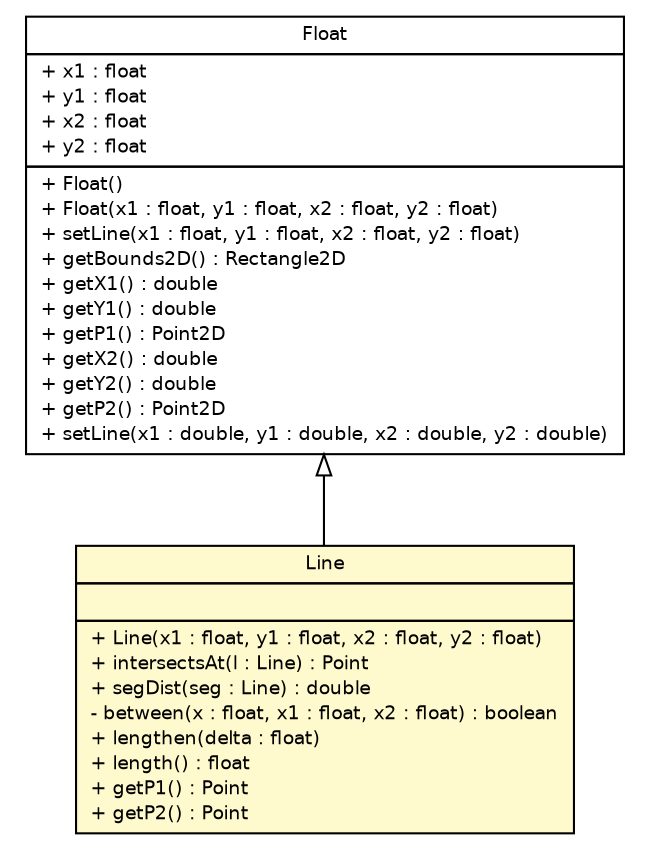 #!/usr/local/bin/dot
#
# Class diagram 
# Generated by UMLGraph version R5_6-24-gf6e263 (http://www.umlgraph.org/)
#

digraph G {
	edge [fontname="Helvetica",fontsize=10,labelfontname="Helvetica",labelfontsize=10];
	node [fontname="Helvetica",fontsize=10,shape=plaintext];
	nodesep=0.25;
	ranksep=0.5;
	// lejos.robotics.geometry.Line
	c4265 [label=<<table title="lejos.robotics.geometry.Line" border="0" cellborder="1" cellspacing="0" cellpadding="2" port="p" bgcolor="lemonChiffon" href="./Line.html">
		<tr><td><table border="0" cellspacing="0" cellpadding="1">
<tr><td align="center" balign="center"> Line </td></tr>
		</table></td></tr>
		<tr><td><table border="0" cellspacing="0" cellpadding="1">
<tr><td align="left" balign="left">  </td></tr>
		</table></td></tr>
		<tr><td><table border="0" cellspacing="0" cellpadding="1">
<tr><td align="left" balign="left"> + Line(x1 : float, y1 : float, x2 : float, y2 : float) </td></tr>
<tr><td align="left" balign="left"> + intersectsAt(l : Line) : Point </td></tr>
<tr><td align="left" balign="left"> + segDist(seg : Line) : double </td></tr>
<tr><td align="left" balign="left"> - between(x : float, x1 : float, x2 : float) : boolean </td></tr>
<tr><td align="left" balign="left"> + lengthen(delta : float) </td></tr>
<tr><td align="left" balign="left"> + length() : float </td></tr>
<tr><td align="left" balign="left"> + getP1() : Point </td></tr>
<tr><td align="left" balign="left"> + getP2() : Point </td></tr>
		</table></td></tr>
		</table>>, URL="./Line.html", fontname="Helvetica", fontcolor="black", fontsize=9.0];
	// lejos.robotics.geometry.Line2D.Float
	c4267 [label=<<table title="lejos.robotics.geometry.Line2D.Float" border="0" cellborder="1" cellspacing="0" cellpadding="2" port="p" href="./Line2D.Float.html">
		<tr><td><table border="0" cellspacing="0" cellpadding="1">
<tr><td align="center" balign="center"> Float </td></tr>
		</table></td></tr>
		<tr><td><table border="0" cellspacing="0" cellpadding="1">
<tr><td align="left" balign="left"> + x1 : float </td></tr>
<tr><td align="left" balign="left"> + y1 : float </td></tr>
<tr><td align="left" balign="left"> + x2 : float </td></tr>
<tr><td align="left" balign="left"> + y2 : float </td></tr>
		</table></td></tr>
		<tr><td><table border="0" cellspacing="0" cellpadding="1">
<tr><td align="left" balign="left"> + Float() </td></tr>
<tr><td align="left" balign="left"> + Float(x1 : float, y1 : float, x2 : float, y2 : float) </td></tr>
<tr><td align="left" balign="left"> + setLine(x1 : float, y1 : float, x2 : float, y2 : float) </td></tr>
<tr><td align="left" balign="left"> + getBounds2D() : Rectangle2D </td></tr>
<tr><td align="left" balign="left"> + getX1() : double </td></tr>
<tr><td align="left" balign="left"> + getY1() : double </td></tr>
<tr><td align="left" balign="left"> + getP1() : Point2D </td></tr>
<tr><td align="left" balign="left"> + getX2() : double </td></tr>
<tr><td align="left" balign="left"> + getY2() : double </td></tr>
<tr><td align="left" balign="left"> + getP2() : Point2D </td></tr>
<tr><td align="left" balign="left"> + setLine(x1 : double, y1 : double, x2 : double, y2 : double) </td></tr>
		</table></td></tr>
		</table>>, URL="./Line2D.Float.html", fontname="Helvetica", fontcolor="black", fontsize=9.0];
	//lejos.robotics.geometry.Line extends lejos.robotics.geometry.Line2D.Float
	c4267:p -> c4265:p [dir=back,arrowtail=empty];
}

